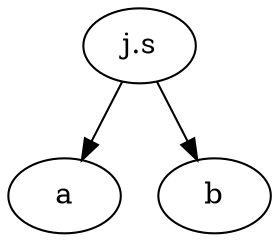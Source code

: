 strict digraph {


	"j.s" [  weight=0 ];

	"j.s" -> "a" [  weight=0 ];

	"j.s" -> "b" [  weight=0 ];

	"a" [  weight=0 ];

	"b" [  weight=0 ];

}
